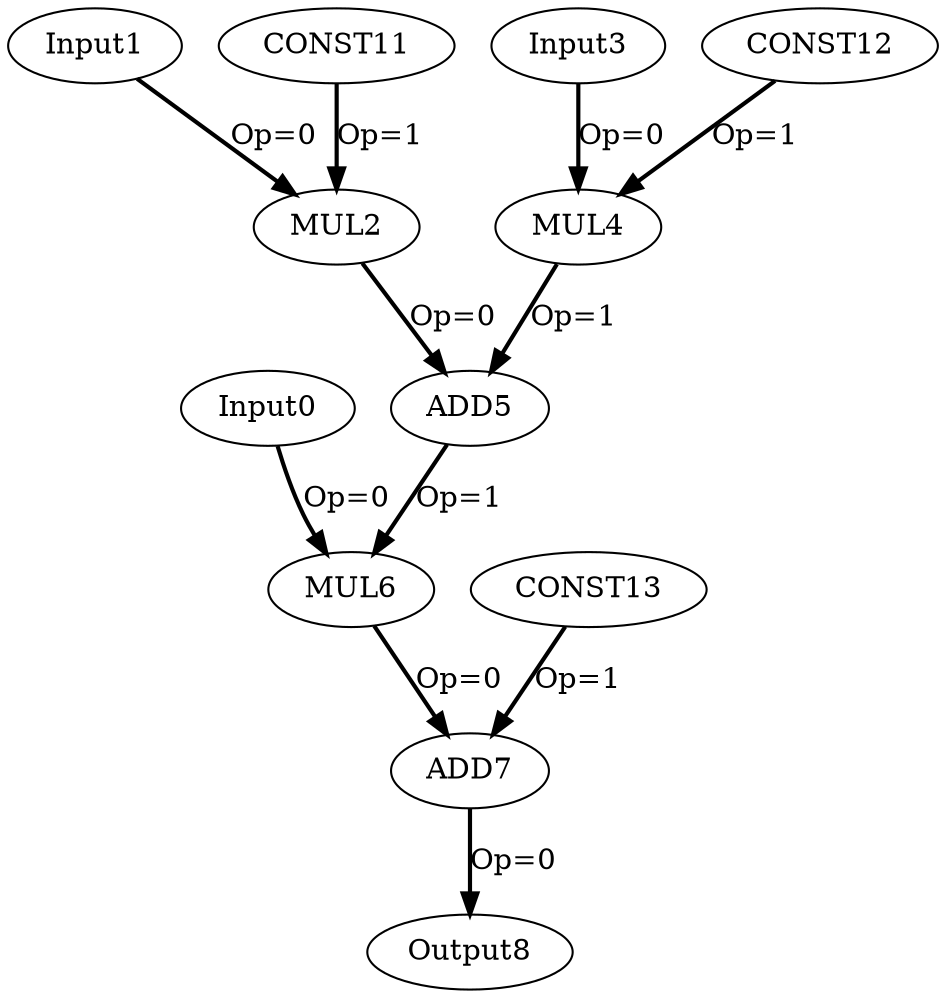 Digraph G {
Input0[opcode = "Input", ref_name="kernel_try_0", size="2024", offset="0,0", pattern="4,506", color = black];
Input1[opcode = "Input", ref_name="kernel_try_1", size="2024", offset="0,0", pattern="4,506", color = black];
MUL2[opcode = "MUL", color = black];
Input3[opcode = "Input", ref_name="kernel_try_2", size="2024", offset="0,0", pattern="4,506", color = black];
MUL4[opcode = "MUL", color = black];
ADD5[opcode = "ADD", color = black];
MUL6[opcode = "MUL", color = black];
ADD7[opcode = "ADD", color = black];
Output8[opcode = "Output", ref_name="kernel_try_3", size="2024", offset="0,0", pattern="4,506", color = black];
CONST11[opcode = "CONST", value="0x00000005", color = black];
CONST12[opcode = "CONST", value="0x00000008", color = black];
CONST13[opcode = "CONST", value="0x0000000F", color = black];
Input1 -> MUL2[color = black, style = bold, operand = 0, label = "Op=0"];
CONST11 -> MUL2[color = black, style = bold, operand = 1, label = "Op=1"];
Input3 -> MUL4[color = black, style = bold, operand = 0, label = "Op=0"];
CONST12 -> MUL4[color = black, style = bold, operand = 1, label = "Op=1"];
MUL2 -> ADD5[color = black, style = bold, operand = 0, label = "Op=0"];
MUL4 -> ADD5[color = black, style = bold, operand = 1, label = "Op=1"];
Input0 -> MUL6[color = black, style = bold, operand = 0, label = "Op=0"];
ADD5 -> MUL6[color = black, style = bold, operand = 1, label = "Op=1"];
MUL6 -> ADD7[color = black, style = bold, operand = 0, label = "Op=0"];
CONST13 -> ADD7[color = black, style = bold, operand = 1, label = "Op=1"];
ADD7 -> Output8[color = black, style = bold, operand = 0, label = "Op=0"];
}
